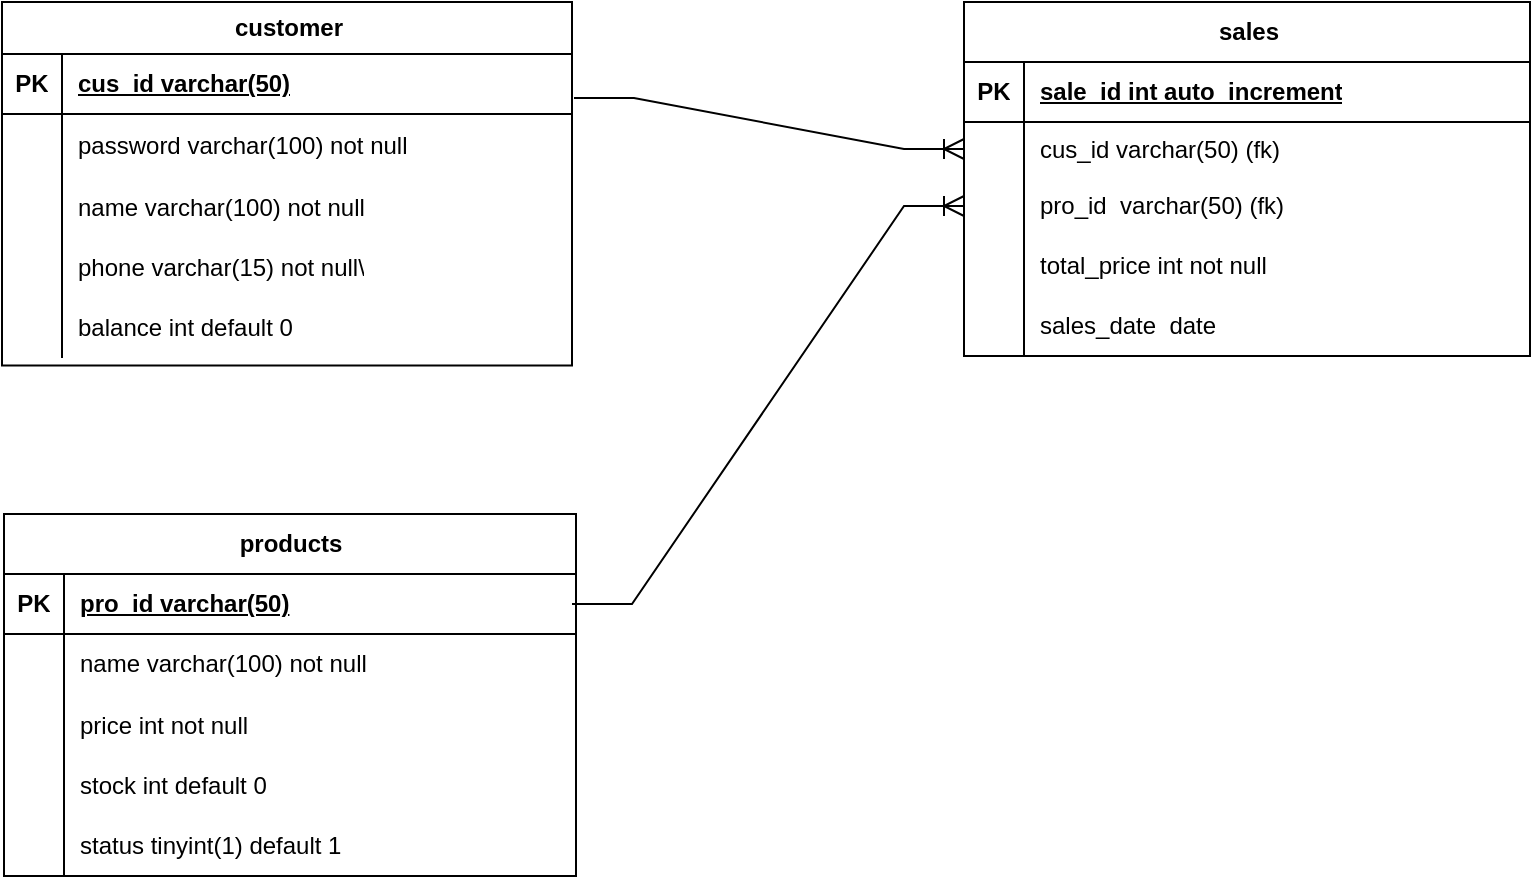 <mxfile version="25.0.3">
  <diagram name="페이지-1" id="UAmTa2CW4CneEb9_r99w">
    <mxGraphModel dx="1199" dy="781" grid="0" gridSize="10" guides="1" tooltips="1" connect="1" arrows="1" fold="1" page="0" pageScale="1" pageWidth="827" pageHeight="1169" math="0" shadow="0">
      <root>
        <mxCell id="0" />
        <mxCell id="1" parent="0" />
        <mxCell id="6w6eod8Z04sfT0RVPfZF-1" value="customer" style="shape=table;startSize=26;container=1;collapsible=1;childLayout=tableLayout;fixedRows=1;rowLines=0;fontStyle=1;align=center;resizeLast=1;html=1;" parent="1" vertex="1">
          <mxGeometry x="-174" y="286" width="285" height="181.75" as="geometry" />
        </mxCell>
        <mxCell id="6w6eod8Z04sfT0RVPfZF-2" value="" style="shape=tableRow;horizontal=0;startSize=0;swimlaneHead=0;swimlaneBody=0;fillColor=none;collapsible=0;dropTarget=0;points=[[0,0.5],[1,0.5]];portConstraint=eastwest;top=0;left=0;right=0;bottom=1;" parent="6w6eod8Z04sfT0RVPfZF-1" vertex="1">
          <mxGeometry y="26" width="285" height="30" as="geometry" />
        </mxCell>
        <mxCell id="6w6eod8Z04sfT0RVPfZF-3" value="PK" style="shape=partialRectangle;connectable=0;fillColor=none;top=0;left=0;bottom=0;right=0;fontStyle=1;overflow=hidden;whiteSpace=wrap;html=1;" parent="6w6eod8Z04sfT0RVPfZF-2" vertex="1">
          <mxGeometry width="30" height="30" as="geometry">
            <mxRectangle width="30" height="30" as="alternateBounds" />
          </mxGeometry>
        </mxCell>
        <mxCell id="6w6eod8Z04sfT0RVPfZF-4" value="cus_id varchar(50)" style="shape=partialRectangle;connectable=0;fillColor=none;top=0;left=0;bottom=0;right=0;align=left;spacingLeft=6;fontStyle=5;overflow=hidden;whiteSpace=wrap;html=1;" parent="6w6eod8Z04sfT0RVPfZF-2" vertex="1">
          <mxGeometry x="30" width="255" height="30" as="geometry">
            <mxRectangle width="255" height="30" as="alternateBounds" />
          </mxGeometry>
        </mxCell>
        <mxCell id="6w6eod8Z04sfT0RVPfZF-5" value="" style="shape=tableRow;horizontal=0;startSize=0;swimlaneHead=0;swimlaneBody=0;fillColor=none;collapsible=0;dropTarget=0;points=[[0,0.5],[1,0.5]];portConstraint=eastwest;top=0;left=0;right=0;bottom=0;" parent="6w6eod8Z04sfT0RVPfZF-1" vertex="1">
          <mxGeometry y="56" width="285" height="32" as="geometry" />
        </mxCell>
        <mxCell id="6w6eod8Z04sfT0RVPfZF-6" value="" style="shape=partialRectangle;connectable=0;fillColor=none;top=0;left=0;bottom=0;right=0;editable=1;overflow=hidden;whiteSpace=wrap;html=1;" parent="6w6eod8Z04sfT0RVPfZF-5" vertex="1">
          <mxGeometry width="30" height="32" as="geometry">
            <mxRectangle width="30" height="32" as="alternateBounds" />
          </mxGeometry>
        </mxCell>
        <mxCell id="6w6eod8Z04sfT0RVPfZF-7" value="password varchar(100) not null" style="shape=partialRectangle;connectable=0;fillColor=none;top=0;left=0;bottom=0;right=0;align=left;spacingLeft=6;overflow=hidden;whiteSpace=wrap;html=1;" parent="6w6eod8Z04sfT0RVPfZF-5" vertex="1">
          <mxGeometry x="30" width="255" height="32" as="geometry">
            <mxRectangle width="255" height="32" as="alternateBounds" />
          </mxGeometry>
        </mxCell>
        <mxCell id="6w6eod8Z04sfT0RVPfZF-8" value="" style="shape=tableRow;horizontal=0;startSize=0;swimlaneHead=0;swimlaneBody=0;fillColor=none;collapsible=0;dropTarget=0;points=[[0,0.5],[1,0.5]];portConstraint=eastwest;top=0;left=0;right=0;bottom=0;" parent="6w6eod8Z04sfT0RVPfZF-1" vertex="1">
          <mxGeometry y="88" width="285" height="30" as="geometry" />
        </mxCell>
        <mxCell id="6w6eod8Z04sfT0RVPfZF-9" value="" style="shape=partialRectangle;connectable=0;fillColor=none;top=0;left=0;bottom=0;right=0;editable=1;overflow=hidden;whiteSpace=wrap;html=1;" parent="6w6eod8Z04sfT0RVPfZF-8" vertex="1">
          <mxGeometry width="30" height="30" as="geometry">
            <mxRectangle width="30" height="30" as="alternateBounds" />
          </mxGeometry>
        </mxCell>
        <mxCell id="6w6eod8Z04sfT0RVPfZF-10" value="name varchar(100) not null" style="shape=partialRectangle;connectable=0;fillColor=none;top=0;left=0;bottom=0;right=0;align=left;spacingLeft=6;overflow=hidden;whiteSpace=wrap;html=1;" parent="6w6eod8Z04sfT0RVPfZF-8" vertex="1">
          <mxGeometry x="30" width="255" height="30" as="geometry">
            <mxRectangle width="255" height="30" as="alternateBounds" />
          </mxGeometry>
        </mxCell>
        <mxCell id="6w6eod8Z04sfT0RVPfZF-11" value="" style="shape=tableRow;horizontal=0;startSize=0;swimlaneHead=0;swimlaneBody=0;fillColor=none;collapsible=0;dropTarget=0;points=[[0,0.5],[1,0.5]];portConstraint=eastwest;top=0;left=0;right=0;bottom=0;" parent="6w6eod8Z04sfT0RVPfZF-1" vertex="1">
          <mxGeometry y="118" width="285" height="30" as="geometry" />
        </mxCell>
        <mxCell id="6w6eod8Z04sfT0RVPfZF-12" value="" style="shape=partialRectangle;connectable=0;fillColor=none;top=0;left=0;bottom=0;right=0;editable=1;overflow=hidden;whiteSpace=wrap;html=1;" parent="6w6eod8Z04sfT0RVPfZF-11" vertex="1">
          <mxGeometry width="30" height="30" as="geometry">
            <mxRectangle width="30" height="30" as="alternateBounds" />
          </mxGeometry>
        </mxCell>
        <mxCell id="6w6eod8Z04sfT0RVPfZF-13" value="phone varchar(15) not null\" style="shape=partialRectangle;connectable=0;fillColor=none;top=0;left=0;bottom=0;right=0;align=left;spacingLeft=6;overflow=hidden;whiteSpace=wrap;html=1;" parent="6w6eod8Z04sfT0RVPfZF-11" vertex="1">
          <mxGeometry x="30" width="255" height="30" as="geometry">
            <mxRectangle width="255" height="30" as="alternateBounds" />
          </mxGeometry>
        </mxCell>
        <mxCell id="6w6eod8Z04sfT0RVPfZF-21" style="shape=tableRow;horizontal=0;startSize=0;swimlaneHead=0;swimlaneBody=0;fillColor=none;collapsible=0;dropTarget=0;points=[[0,0.5],[1,0.5]];portConstraint=eastwest;top=0;left=0;right=0;bottom=0;" parent="6w6eod8Z04sfT0RVPfZF-1" vertex="1">
          <mxGeometry y="148" width="285" height="30" as="geometry" />
        </mxCell>
        <mxCell id="6w6eod8Z04sfT0RVPfZF-22" style="shape=partialRectangle;connectable=0;fillColor=none;top=0;left=0;bottom=0;right=0;editable=1;overflow=hidden;whiteSpace=wrap;html=1;" parent="6w6eod8Z04sfT0RVPfZF-21" vertex="1">
          <mxGeometry width="30" height="30" as="geometry">
            <mxRectangle width="30" height="30" as="alternateBounds" />
          </mxGeometry>
        </mxCell>
        <mxCell id="6w6eod8Z04sfT0RVPfZF-23" value="balance int default 0" style="shape=partialRectangle;connectable=0;fillColor=none;top=0;left=0;bottom=0;right=0;align=left;spacingLeft=6;overflow=hidden;whiteSpace=wrap;html=1;" parent="6w6eod8Z04sfT0RVPfZF-21" vertex="1">
          <mxGeometry x="30" width="255" height="30" as="geometry">
            <mxRectangle width="255" height="30" as="alternateBounds" />
          </mxGeometry>
        </mxCell>
        <mxCell id="6w6eod8Z04sfT0RVPfZF-24" value="products" style="shape=table;startSize=30;container=1;collapsible=1;childLayout=tableLayout;fixedRows=1;rowLines=0;fontStyle=1;align=center;resizeLast=1;html=1;" parent="1" vertex="1">
          <mxGeometry x="-173" y="542" width="286" height="181" as="geometry" />
        </mxCell>
        <mxCell id="6w6eod8Z04sfT0RVPfZF-25" value="" style="shape=tableRow;horizontal=0;startSize=0;swimlaneHead=0;swimlaneBody=0;fillColor=none;collapsible=0;dropTarget=0;points=[[0,0.5],[1,0.5]];portConstraint=eastwest;top=0;left=0;right=0;bottom=1;" parent="6w6eod8Z04sfT0RVPfZF-24" vertex="1">
          <mxGeometry y="30" width="286" height="30" as="geometry" />
        </mxCell>
        <mxCell id="6w6eod8Z04sfT0RVPfZF-26" value="PK" style="shape=partialRectangle;connectable=0;fillColor=none;top=0;left=0;bottom=0;right=0;fontStyle=1;overflow=hidden;whiteSpace=wrap;html=1;" parent="6w6eod8Z04sfT0RVPfZF-25" vertex="1">
          <mxGeometry width="30" height="30" as="geometry">
            <mxRectangle width="30" height="30" as="alternateBounds" />
          </mxGeometry>
        </mxCell>
        <mxCell id="6w6eod8Z04sfT0RVPfZF-27" value="pro_id varchar(50)" style="shape=partialRectangle;connectable=0;fillColor=none;top=0;left=0;bottom=0;right=0;align=left;spacingLeft=6;fontStyle=5;overflow=hidden;whiteSpace=wrap;html=1;" parent="6w6eod8Z04sfT0RVPfZF-25" vertex="1">
          <mxGeometry x="30" width="256" height="30" as="geometry">
            <mxRectangle width="256" height="30" as="alternateBounds" />
          </mxGeometry>
        </mxCell>
        <mxCell id="6w6eod8Z04sfT0RVPfZF-28" value="" style="shape=tableRow;horizontal=0;startSize=0;swimlaneHead=0;swimlaneBody=0;fillColor=none;collapsible=0;dropTarget=0;points=[[0,0.5],[1,0.5]];portConstraint=eastwest;top=0;left=0;right=0;bottom=0;" parent="6w6eod8Z04sfT0RVPfZF-24" vertex="1">
          <mxGeometry y="60" width="286" height="30" as="geometry" />
        </mxCell>
        <mxCell id="6w6eod8Z04sfT0RVPfZF-29" value="" style="shape=partialRectangle;connectable=0;fillColor=none;top=0;left=0;bottom=0;right=0;editable=1;overflow=hidden;whiteSpace=wrap;html=1;" parent="6w6eod8Z04sfT0RVPfZF-28" vertex="1">
          <mxGeometry width="30" height="30" as="geometry">
            <mxRectangle width="30" height="30" as="alternateBounds" />
          </mxGeometry>
        </mxCell>
        <mxCell id="6w6eod8Z04sfT0RVPfZF-30" value="name varchar(100) not null" style="shape=partialRectangle;connectable=0;fillColor=none;top=0;left=0;bottom=0;right=0;align=left;spacingLeft=6;overflow=hidden;whiteSpace=wrap;html=1;" parent="6w6eod8Z04sfT0RVPfZF-28" vertex="1">
          <mxGeometry x="30" width="256" height="30" as="geometry">
            <mxRectangle width="256" height="30" as="alternateBounds" />
          </mxGeometry>
        </mxCell>
        <mxCell id="6w6eod8Z04sfT0RVPfZF-31" value="" style="shape=tableRow;horizontal=0;startSize=0;swimlaneHead=0;swimlaneBody=0;fillColor=none;collapsible=0;dropTarget=0;points=[[0,0.5],[1,0.5]];portConstraint=eastwest;top=0;left=0;right=0;bottom=0;" parent="6w6eod8Z04sfT0RVPfZF-24" vertex="1">
          <mxGeometry y="90" width="286" height="31" as="geometry" />
        </mxCell>
        <mxCell id="6w6eod8Z04sfT0RVPfZF-32" value="" style="shape=partialRectangle;connectable=0;fillColor=none;top=0;left=0;bottom=0;right=0;editable=1;overflow=hidden;whiteSpace=wrap;html=1;" parent="6w6eod8Z04sfT0RVPfZF-31" vertex="1">
          <mxGeometry width="30" height="31" as="geometry">
            <mxRectangle width="30" height="31" as="alternateBounds" />
          </mxGeometry>
        </mxCell>
        <mxCell id="6w6eod8Z04sfT0RVPfZF-33" value="price int not null" style="shape=partialRectangle;connectable=0;fillColor=none;top=0;left=0;bottom=0;right=0;align=left;spacingLeft=6;overflow=hidden;whiteSpace=wrap;html=1;" parent="6w6eod8Z04sfT0RVPfZF-31" vertex="1">
          <mxGeometry x="30" width="256" height="31" as="geometry">
            <mxRectangle width="256" height="31" as="alternateBounds" />
          </mxGeometry>
        </mxCell>
        <mxCell id="6w6eod8Z04sfT0RVPfZF-34" value="" style="shape=tableRow;horizontal=0;startSize=0;swimlaneHead=0;swimlaneBody=0;fillColor=none;collapsible=0;dropTarget=0;points=[[0,0.5],[1,0.5]];portConstraint=eastwest;top=0;left=0;right=0;bottom=0;" parent="6w6eod8Z04sfT0RVPfZF-24" vertex="1">
          <mxGeometry y="121" width="286" height="30" as="geometry" />
        </mxCell>
        <mxCell id="6w6eod8Z04sfT0RVPfZF-35" value="" style="shape=partialRectangle;connectable=0;fillColor=none;top=0;left=0;bottom=0;right=0;editable=1;overflow=hidden;whiteSpace=wrap;html=1;" parent="6w6eod8Z04sfT0RVPfZF-34" vertex="1">
          <mxGeometry width="30" height="30" as="geometry">
            <mxRectangle width="30" height="30" as="alternateBounds" />
          </mxGeometry>
        </mxCell>
        <mxCell id="6w6eod8Z04sfT0RVPfZF-36" value="stock int default 0" style="shape=partialRectangle;connectable=0;fillColor=none;top=0;left=0;bottom=0;right=0;align=left;spacingLeft=6;overflow=hidden;whiteSpace=wrap;html=1;" parent="6w6eod8Z04sfT0RVPfZF-34" vertex="1">
          <mxGeometry x="30" width="256" height="30" as="geometry">
            <mxRectangle width="256" height="30" as="alternateBounds" />
          </mxGeometry>
        </mxCell>
        <mxCell id="6w6eod8Z04sfT0RVPfZF-56" style="shape=tableRow;horizontal=0;startSize=0;swimlaneHead=0;swimlaneBody=0;fillColor=none;collapsible=0;dropTarget=0;points=[[0,0.5],[1,0.5]];portConstraint=eastwest;top=0;left=0;right=0;bottom=0;" parent="6w6eod8Z04sfT0RVPfZF-24" vertex="1">
          <mxGeometry y="151" width="286" height="30" as="geometry" />
        </mxCell>
        <mxCell id="6w6eod8Z04sfT0RVPfZF-57" style="shape=partialRectangle;connectable=0;fillColor=none;top=0;left=0;bottom=0;right=0;editable=1;overflow=hidden;whiteSpace=wrap;html=1;" parent="6w6eod8Z04sfT0RVPfZF-56" vertex="1">
          <mxGeometry width="30" height="30" as="geometry">
            <mxRectangle width="30" height="30" as="alternateBounds" />
          </mxGeometry>
        </mxCell>
        <mxCell id="6w6eod8Z04sfT0RVPfZF-58" value="status tinyint(1) default 1" style="shape=partialRectangle;connectable=0;fillColor=none;top=0;left=0;bottom=0;right=0;align=left;spacingLeft=6;overflow=hidden;whiteSpace=wrap;html=1;" parent="6w6eod8Z04sfT0RVPfZF-56" vertex="1">
          <mxGeometry x="30" width="256" height="30" as="geometry">
            <mxRectangle width="256" height="30" as="alternateBounds" />
          </mxGeometry>
        </mxCell>
        <mxCell id="6w6eod8Z04sfT0RVPfZF-37" value="sales" style="shape=table;startSize=30;container=1;collapsible=1;childLayout=tableLayout;fixedRows=1;rowLines=0;fontStyle=1;align=center;resizeLast=1;html=1;" parent="1" vertex="1">
          <mxGeometry x="307" y="286" width="283" height="177" as="geometry" />
        </mxCell>
        <mxCell id="6w6eod8Z04sfT0RVPfZF-38" value="" style="shape=tableRow;horizontal=0;startSize=0;swimlaneHead=0;swimlaneBody=0;fillColor=none;collapsible=0;dropTarget=0;points=[[0,0.5],[1,0.5]];portConstraint=eastwest;top=0;left=0;right=0;bottom=1;" parent="6w6eod8Z04sfT0RVPfZF-37" vertex="1">
          <mxGeometry y="30" width="283" height="30" as="geometry" />
        </mxCell>
        <mxCell id="6w6eod8Z04sfT0RVPfZF-39" value="PK" style="shape=partialRectangle;connectable=0;fillColor=none;top=0;left=0;bottom=0;right=0;fontStyle=1;overflow=hidden;whiteSpace=wrap;html=1;" parent="6w6eod8Z04sfT0RVPfZF-38" vertex="1">
          <mxGeometry width="30" height="30" as="geometry">
            <mxRectangle width="30" height="30" as="alternateBounds" />
          </mxGeometry>
        </mxCell>
        <mxCell id="6w6eod8Z04sfT0RVPfZF-40" value="sale_id int auto_increment" style="shape=partialRectangle;connectable=0;fillColor=none;top=0;left=0;bottom=0;right=0;align=left;spacingLeft=6;fontStyle=5;overflow=hidden;whiteSpace=wrap;html=1;" parent="6w6eod8Z04sfT0RVPfZF-38" vertex="1">
          <mxGeometry x="30" width="253" height="30" as="geometry">
            <mxRectangle width="253" height="30" as="alternateBounds" />
          </mxGeometry>
        </mxCell>
        <mxCell id="6w6eod8Z04sfT0RVPfZF-41" value="" style="shape=tableRow;horizontal=0;startSize=0;swimlaneHead=0;swimlaneBody=0;fillColor=none;collapsible=0;dropTarget=0;points=[[0,0.5],[1,0.5]];portConstraint=eastwest;top=0;left=0;right=0;bottom=0;" parent="6w6eod8Z04sfT0RVPfZF-37" vertex="1">
          <mxGeometry y="60" width="283" height="27" as="geometry" />
        </mxCell>
        <mxCell id="6w6eod8Z04sfT0RVPfZF-42" value="" style="shape=partialRectangle;connectable=0;fillColor=none;top=0;left=0;bottom=0;right=0;editable=1;overflow=hidden;whiteSpace=wrap;html=1;" parent="6w6eod8Z04sfT0RVPfZF-41" vertex="1">
          <mxGeometry width="30" height="27" as="geometry">
            <mxRectangle width="30" height="27" as="alternateBounds" />
          </mxGeometry>
        </mxCell>
        <mxCell id="6w6eod8Z04sfT0RVPfZF-43" value="cus_id varchar(50) (fk)" style="shape=partialRectangle;connectable=0;fillColor=none;top=0;left=0;bottom=0;right=0;align=left;spacingLeft=6;overflow=hidden;whiteSpace=wrap;html=1;" parent="6w6eod8Z04sfT0RVPfZF-41" vertex="1">
          <mxGeometry x="30" width="253" height="27" as="geometry">
            <mxRectangle width="253" height="27" as="alternateBounds" />
          </mxGeometry>
        </mxCell>
        <mxCell id="6w6eod8Z04sfT0RVPfZF-44" value="" style="shape=tableRow;horizontal=0;startSize=0;swimlaneHead=0;swimlaneBody=0;fillColor=none;collapsible=0;dropTarget=0;points=[[0,0.5],[1,0.5]];portConstraint=eastwest;top=0;left=0;right=0;bottom=0;" parent="6w6eod8Z04sfT0RVPfZF-37" vertex="1">
          <mxGeometry y="87" width="283" height="30" as="geometry" />
        </mxCell>
        <mxCell id="6w6eod8Z04sfT0RVPfZF-45" value="" style="shape=partialRectangle;connectable=0;fillColor=none;top=0;left=0;bottom=0;right=0;editable=1;overflow=hidden;whiteSpace=wrap;html=1;" parent="6w6eod8Z04sfT0RVPfZF-44" vertex="1">
          <mxGeometry width="30" height="30" as="geometry">
            <mxRectangle width="30" height="30" as="alternateBounds" />
          </mxGeometry>
        </mxCell>
        <mxCell id="6w6eod8Z04sfT0RVPfZF-46" value="pro_id&amp;nbsp; varchar(50) (fk)" style="shape=partialRectangle;connectable=0;fillColor=none;top=0;left=0;bottom=0;right=0;align=left;spacingLeft=6;overflow=hidden;whiteSpace=wrap;html=1;" parent="6w6eod8Z04sfT0RVPfZF-44" vertex="1">
          <mxGeometry x="30" width="253" height="30" as="geometry">
            <mxRectangle width="253" height="30" as="alternateBounds" />
          </mxGeometry>
        </mxCell>
        <mxCell id="6w6eod8Z04sfT0RVPfZF-53" style="shape=tableRow;horizontal=0;startSize=0;swimlaneHead=0;swimlaneBody=0;fillColor=none;collapsible=0;dropTarget=0;points=[[0,0.5],[1,0.5]];portConstraint=eastwest;top=0;left=0;right=0;bottom=0;" parent="6w6eod8Z04sfT0RVPfZF-37" vertex="1">
          <mxGeometry y="117" width="283" height="30" as="geometry" />
        </mxCell>
        <mxCell id="6w6eod8Z04sfT0RVPfZF-54" style="shape=partialRectangle;connectable=0;fillColor=none;top=0;left=0;bottom=0;right=0;editable=1;overflow=hidden;whiteSpace=wrap;html=1;" parent="6w6eod8Z04sfT0RVPfZF-53" vertex="1">
          <mxGeometry width="30" height="30" as="geometry">
            <mxRectangle width="30" height="30" as="alternateBounds" />
          </mxGeometry>
        </mxCell>
        <mxCell id="6w6eod8Z04sfT0RVPfZF-55" value="total_price int not null" style="shape=partialRectangle;connectable=0;fillColor=none;top=0;left=0;bottom=0;right=0;align=left;spacingLeft=6;overflow=hidden;whiteSpace=wrap;html=1;" parent="6w6eod8Z04sfT0RVPfZF-53" vertex="1">
          <mxGeometry x="30" width="253" height="30" as="geometry">
            <mxRectangle width="253" height="30" as="alternateBounds" />
          </mxGeometry>
        </mxCell>
        <mxCell id="6w6eod8Z04sfT0RVPfZF-62" style="shape=tableRow;horizontal=0;startSize=0;swimlaneHead=0;swimlaneBody=0;fillColor=none;collapsible=0;dropTarget=0;points=[[0,0.5],[1,0.5]];portConstraint=eastwest;top=0;left=0;right=0;bottom=0;" parent="6w6eod8Z04sfT0RVPfZF-37" vertex="1">
          <mxGeometry y="147" width="283" height="30" as="geometry" />
        </mxCell>
        <mxCell id="6w6eod8Z04sfT0RVPfZF-63" style="shape=partialRectangle;connectable=0;fillColor=none;top=0;left=0;bottom=0;right=0;editable=1;overflow=hidden;whiteSpace=wrap;html=1;" parent="6w6eod8Z04sfT0RVPfZF-62" vertex="1">
          <mxGeometry width="30" height="30" as="geometry">
            <mxRectangle width="30" height="30" as="alternateBounds" />
          </mxGeometry>
        </mxCell>
        <mxCell id="6w6eod8Z04sfT0RVPfZF-64" value="sales_date&amp;nbsp; date" style="shape=partialRectangle;connectable=0;fillColor=none;top=0;left=0;bottom=0;right=0;align=left;spacingLeft=6;overflow=hidden;whiteSpace=wrap;html=1;" parent="6w6eod8Z04sfT0RVPfZF-62" vertex="1">
          <mxGeometry x="30" width="253" height="30" as="geometry">
            <mxRectangle width="253" height="30" as="alternateBounds" />
          </mxGeometry>
        </mxCell>
        <mxCell id="6w6eod8Z04sfT0RVPfZF-60" value="" style="edgeStyle=entityRelationEdgeStyle;fontSize=12;html=1;endArrow=ERoneToMany;rounded=0;startSize=8;endSize=8;curved=0;entryX=0;entryY=0.5;entryDx=0;entryDy=0;" parent="1" target="6w6eod8Z04sfT0RVPfZF-44" edge="1">
          <mxGeometry width="100" height="100" relative="1" as="geometry">
            <mxPoint x="111" y="587" as="sourcePoint" />
            <mxPoint x="211" y="487" as="targetPoint" />
          </mxGeometry>
        </mxCell>
        <mxCell id="6w6eod8Z04sfT0RVPfZF-61" value="" style="edgeStyle=entityRelationEdgeStyle;fontSize=12;html=1;endArrow=ERoneToMany;rounded=0;startSize=8;endSize=8;curved=0;entryX=0;entryY=0.5;entryDx=0;entryDy=0;" parent="1" target="6w6eod8Z04sfT0RVPfZF-41" edge="1">
          <mxGeometry width="100" height="100" relative="1" as="geometry">
            <mxPoint x="112" y="334" as="sourcePoint" />
            <mxPoint x="212" y="234" as="targetPoint" />
          </mxGeometry>
        </mxCell>
      </root>
    </mxGraphModel>
  </diagram>
</mxfile>
